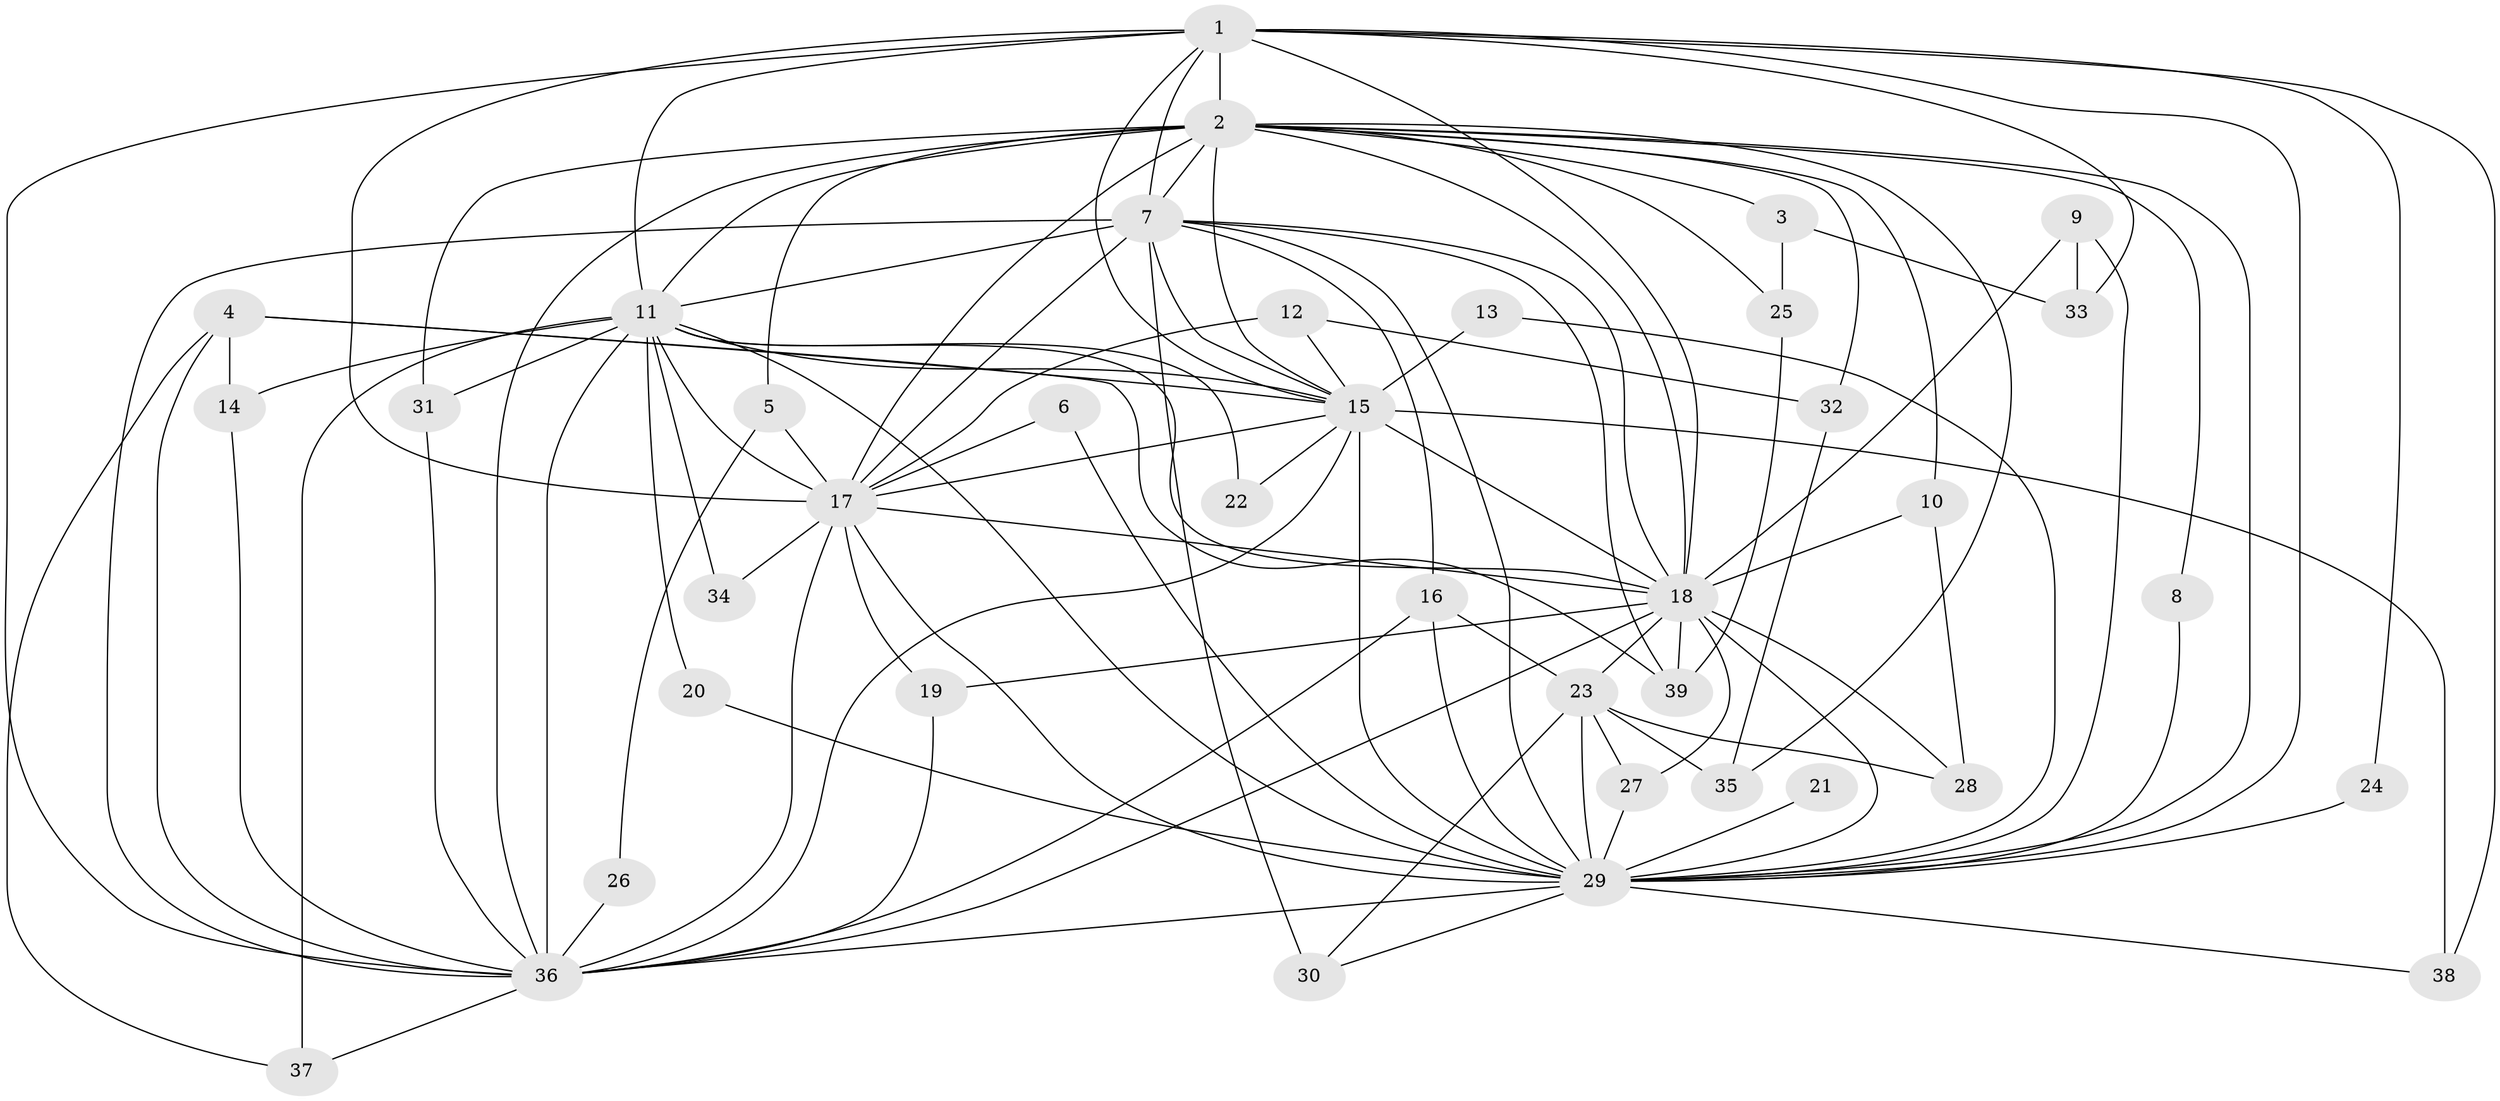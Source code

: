 // original degree distribution, {16: 0.046875, 18: 0.015625, 15: 0.046875, 17: 0.015625, 12: 0.015625, 25: 0.015625, 4: 0.0625, 7: 0.015625, 3: 0.265625, 5: 0.015625, 2: 0.484375}
// Generated by graph-tools (version 1.1) at 2025/36/03/04/25 23:36:22]
// undirected, 39 vertices, 108 edges
graph export_dot {
  node [color=gray90,style=filled];
  1;
  2;
  3;
  4;
  5;
  6;
  7;
  8;
  9;
  10;
  11;
  12;
  13;
  14;
  15;
  16;
  17;
  18;
  19;
  20;
  21;
  22;
  23;
  24;
  25;
  26;
  27;
  28;
  29;
  30;
  31;
  32;
  33;
  34;
  35;
  36;
  37;
  38;
  39;
  1 -- 2 [weight=2.0];
  1 -- 7 [weight=1.0];
  1 -- 11 [weight=1.0];
  1 -- 15 [weight=1.0];
  1 -- 17 [weight=1.0];
  1 -- 18 [weight=1.0];
  1 -- 24 [weight=1.0];
  1 -- 29 [weight=1.0];
  1 -- 33 [weight=1.0];
  1 -- 36 [weight=1.0];
  1 -- 38 [weight=1.0];
  2 -- 3 [weight=2.0];
  2 -- 5 [weight=1.0];
  2 -- 7 [weight=2.0];
  2 -- 8 [weight=1.0];
  2 -- 10 [weight=1.0];
  2 -- 11 [weight=3.0];
  2 -- 15 [weight=3.0];
  2 -- 17 [weight=3.0];
  2 -- 18 [weight=2.0];
  2 -- 25 [weight=1.0];
  2 -- 29 [weight=2.0];
  2 -- 31 [weight=1.0];
  2 -- 32 [weight=1.0];
  2 -- 35 [weight=2.0];
  2 -- 36 [weight=2.0];
  3 -- 25 [weight=1.0];
  3 -- 33 [weight=1.0];
  4 -- 14 [weight=1.0];
  4 -- 15 [weight=1.0];
  4 -- 36 [weight=1.0];
  4 -- 37 [weight=1.0];
  4 -- 39 [weight=1.0];
  5 -- 17 [weight=1.0];
  5 -- 26 [weight=1.0];
  6 -- 17 [weight=1.0];
  6 -- 29 [weight=1.0];
  7 -- 11 [weight=1.0];
  7 -- 15 [weight=1.0];
  7 -- 16 [weight=1.0];
  7 -- 17 [weight=1.0];
  7 -- 18 [weight=2.0];
  7 -- 29 [weight=3.0];
  7 -- 30 [weight=1.0];
  7 -- 36 [weight=1.0];
  7 -- 39 [weight=1.0];
  8 -- 29 [weight=1.0];
  9 -- 18 [weight=1.0];
  9 -- 29 [weight=1.0];
  9 -- 33 [weight=1.0];
  10 -- 18 [weight=1.0];
  10 -- 28 [weight=1.0];
  11 -- 14 [weight=1.0];
  11 -- 15 [weight=1.0];
  11 -- 17 [weight=1.0];
  11 -- 18 [weight=1.0];
  11 -- 20 [weight=1.0];
  11 -- 22 [weight=1.0];
  11 -- 29 [weight=1.0];
  11 -- 31 [weight=1.0];
  11 -- 34 [weight=1.0];
  11 -- 36 [weight=1.0];
  11 -- 37 [weight=1.0];
  12 -- 15 [weight=1.0];
  12 -- 17 [weight=1.0];
  12 -- 32 [weight=1.0];
  13 -- 15 [weight=1.0];
  13 -- 29 [weight=1.0];
  14 -- 36 [weight=1.0];
  15 -- 17 [weight=1.0];
  15 -- 18 [weight=1.0];
  15 -- 22 [weight=1.0];
  15 -- 29 [weight=1.0];
  15 -- 36 [weight=2.0];
  15 -- 38 [weight=1.0];
  16 -- 23 [weight=1.0];
  16 -- 29 [weight=1.0];
  16 -- 36 [weight=1.0];
  17 -- 18 [weight=1.0];
  17 -- 19 [weight=1.0];
  17 -- 29 [weight=1.0];
  17 -- 34 [weight=1.0];
  17 -- 36 [weight=1.0];
  18 -- 19 [weight=1.0];
  18 -- 23 [weight=1.0];
  18 -- 27 [weight=1.0];
  18 -- 28 [weight=1.0];
  18 -- 29 [weight=1.0];
  18 -- 36 [weight=1.0];
  18 -- 39 [weight=1.0];
  19 -- 36 [weight=1.0];
  20 -- 29 [weight=1.0];
  21 -- 29 [weight=1.0];
  23 -- 27 [weight=1.0];
  23 -- 28 [weight=1.0];
  23 -- 29 [weight=1.0];
  23 -- 30 [weight=1.0];
  23 -- 35 [weight=1.0];
  24 -- 29 [weight=2.0];
  25 -- 39 [weight=1.0];
  26 -- 36 [weight=1.0];
  27 -- 29 [weight=1.0];
  29 -- 30 [weight=1.0];
  29 -- 36 [weight=1.0];
  29 -- 38 [weight=1.0];
  31 -- 36 [weight=1.0];
  32 -- 35 [weight=1.0];
  36 -- 37 [weight=1.0];
}
